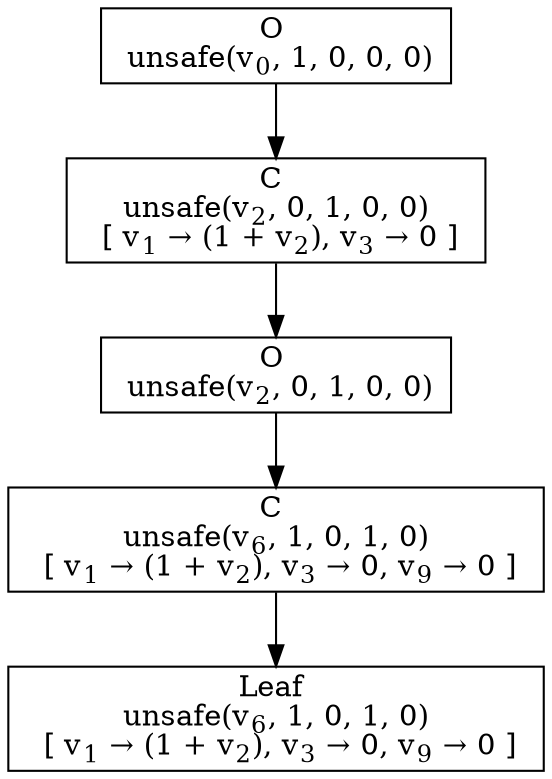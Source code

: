 digraph {
    graph [rankdir=TB
          ,bgcolor=transparent];
    node [shape=box
         ,fillcolor=white
         ,style=filled];
    0 [label=<O <BR/> unsafe(v<SUB>0</SUB>, 1, 0, 0, 0)>];
    1 [label=<C <BR/> unsafe(v<SUB>2</SUB>, 0, 1, 0, 0) <BR/>  [ v<SUB>1</SUB> &rarr; (1 + v<SUB>2</SUB>), v<SUB>3</SUB> &rarr; 0 ] >];
    2 [label=<O <BR/> unsafe(v<SUB>2</SUB>, 0, 1, 0, 0)>];
    3 [label=<C <BR/> unsafe(v<SUB>6</SUB>, 1, 0, 1, 0) <BR/>  [ v<SUB>1</SUB> &rarr; (1 + v<SUB>2</SUB>), v<SUB>3</SUB> &rarr; 0, v<SUB>9</SUB> &rarr; 0 ] >];
    4 [label=<Leaf <BR/> unsafe(v<SUB>6</SUB>, 1, 0, 1, 0) <BR/>  [ v<SUB>1</SUB> &rarr; (1 + v<SUB>2</SUB>), v<SUB>3</SUB> &rarr; 0, v<SUB>9</SUB> &rarr; 0 ] >];
    0 -> 1 [label=""];
    1 -> 2 [label=""];
    2 -> 3 [label=""];
    3 -> 4 [label=""];
}
